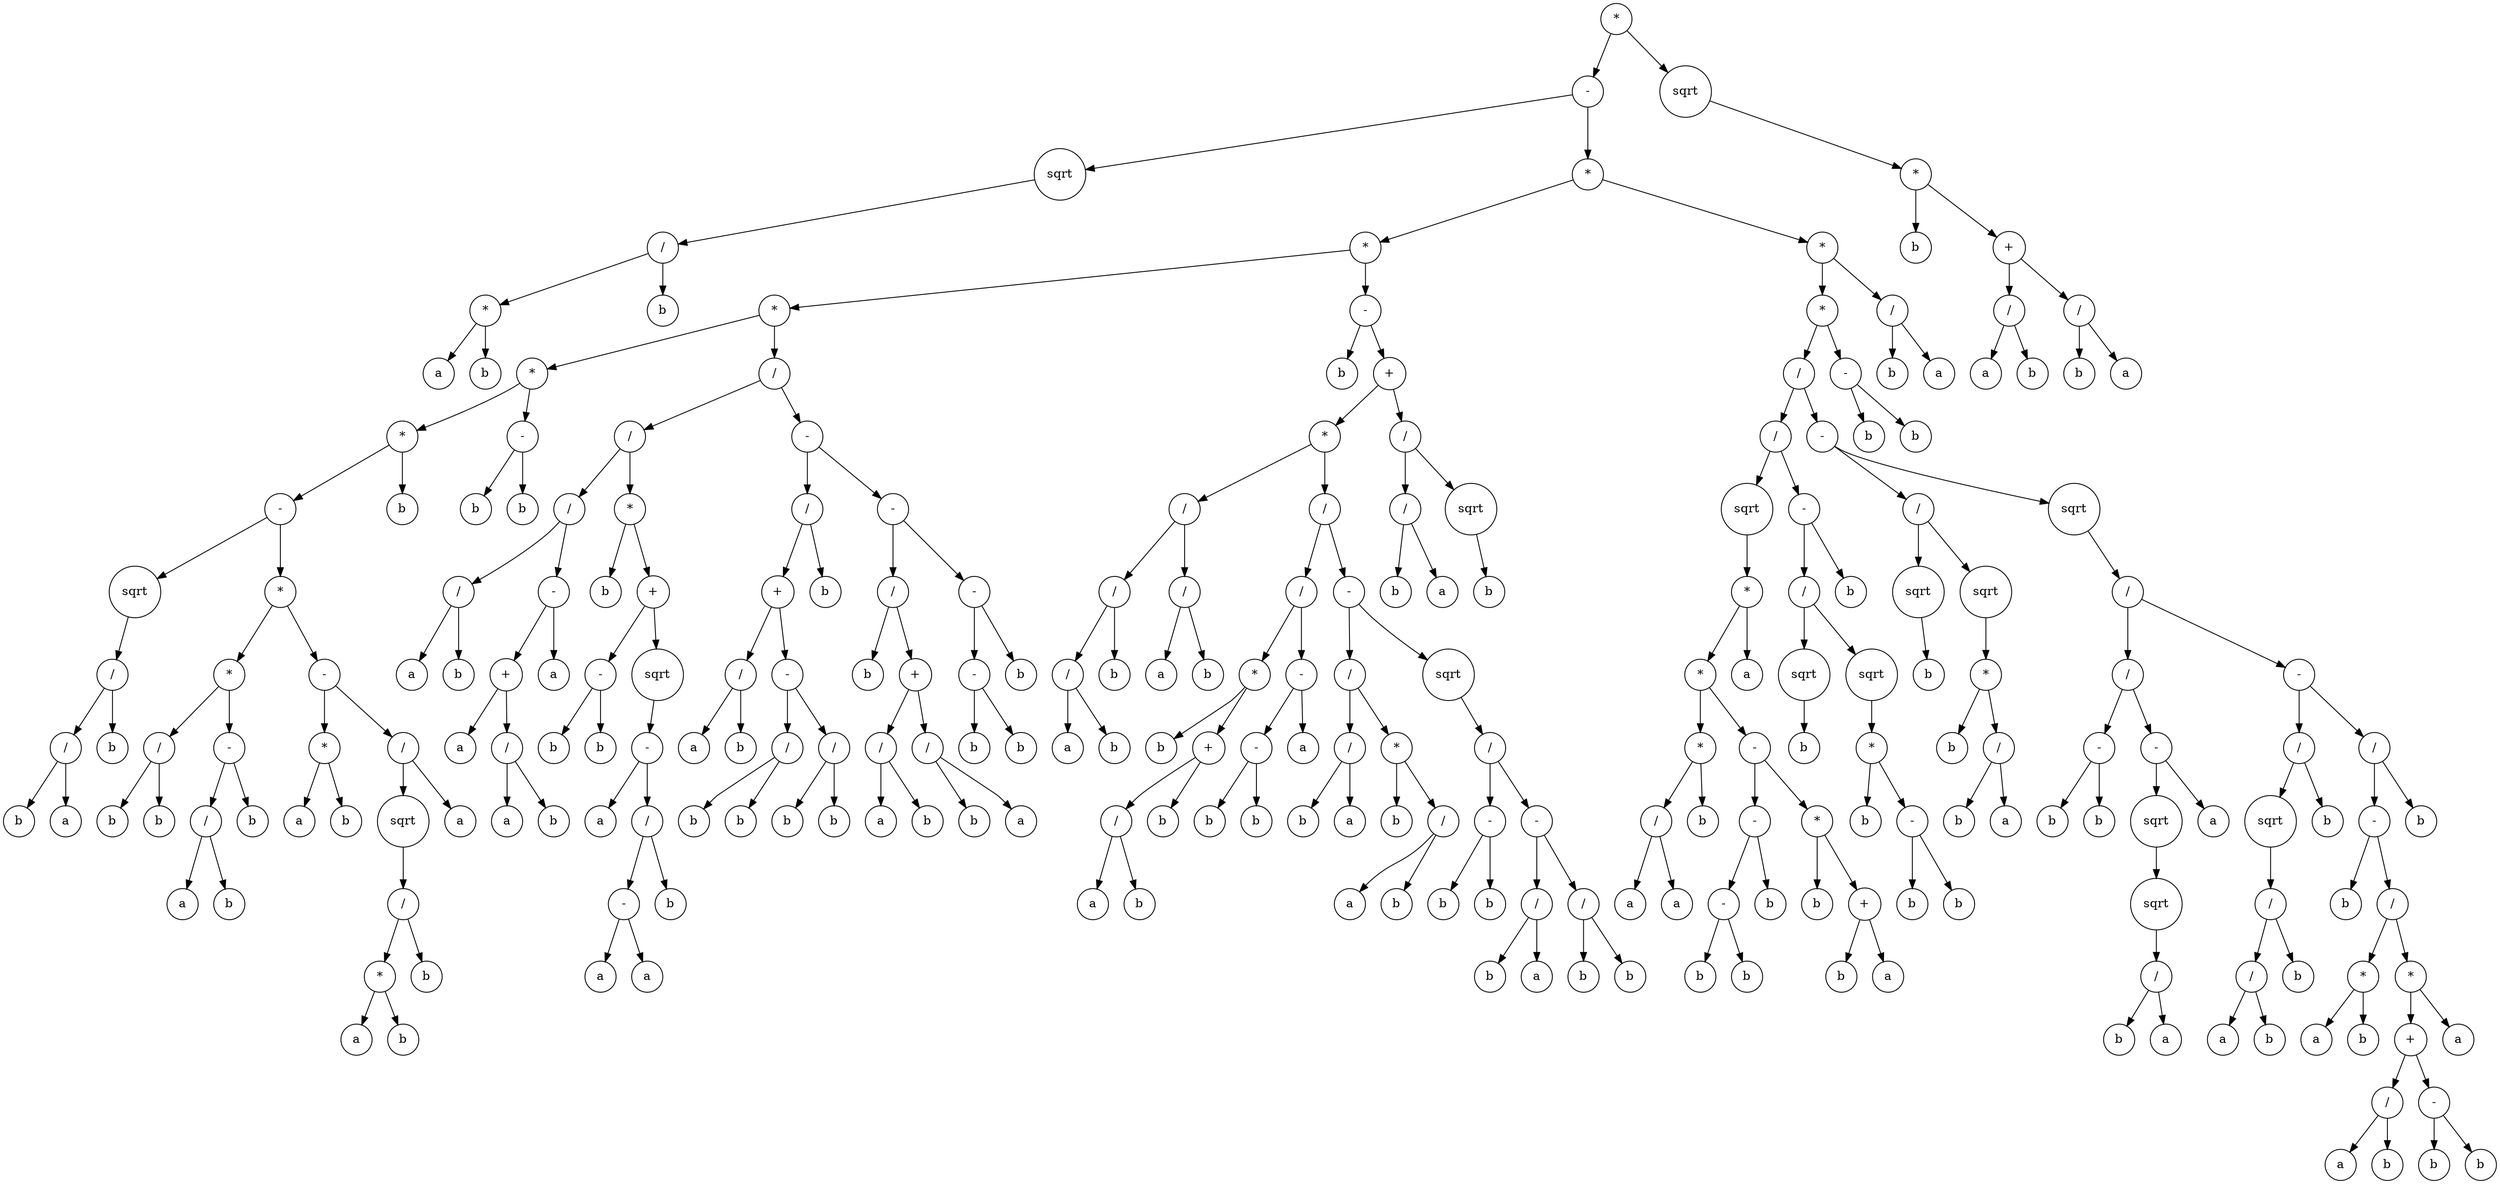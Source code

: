 digraph g {
graph [ordering=out];
node [shape=circle];
n[label = "*"];
n0[label = "-"];
n00[label = "sqrt"];
n000[label = "/"];
n0000[label = "*"];
n00000[label = "a"];
n0000 -> n00000;
n00001[label = "b"];
n0000 -> n00001;
n000 -> n0000;
n0001[label = "b"];
n000 -> n0001;
n00 -> n000;
n0 -> n00;
n01[label = "*"];
n010[label = "*"];
n0100[label = "*"];
n01000[label = "*"];
n010000[label = "*"];
n0100000[label = "-"];
n01000000[label = "sqrt"];
n010000000[label = "/"];
n0100000000[label = "/"];
n01000000000[label = "b"];
n0100000000 -> n01000000000;
n01000000001[label = "a"];
n0100000000 -> n01000000001;
n010000000 -> n0100000000;
n0100000001[label = "b"];
n010000000 -> n0100000001;
n01000000 -> n010000000;
n0100000 -> n01000000;
n01000001[label = "*"];
n010000010[label = "*"];
n0100000100[label = "/"];
n01000001000[label = "b"];
n0100000100 -> n01000001000;
n01000001001[label = "b"];
n0100000100 -> n01000001001;
n010000010 -> n0100000100;
n0100000101[label = "-"];
n01000001010[label = "/"];
n010000010100[label = "a"];
n01000001010 -> n010000010100;
n010000010101[label = "b"];
n01000001010 -> n010000010101;
n0100000101 -> n01000001010;
n01000001011[label = "b"];
n0100000101 -> n01000001011;
n010000010 -> n0100000101;
n01000001 -> n010000010;
n010000011[label = "-"];
n0100000110[label = "*"];
n01000001100[label = "a"];
n0100000110 -> n01000001100;
n01000001101[label = "b"];
n0100000110 -> n01000001101;
n010000011 -> n0100000110;
n0100000111[label = "/"];
n01000001110[label = "sqrt"];
n010000011100[label = "/"];
n0100000111000[label = "*"];
n01000001110000[label = "a"];
n0100000111000 -> n01000001110000;
n01000001110001[label = "b"];
n0100000111000 -> n01000001110001;
n010000011100 -> n0100000111000;
n0100000111001[label = "b"];
n010000011100 -> n0100000111001;
n01000001110 -> n010000011100;
n0100000111 -> n01000001110;
n01000001111[label = "a"];
n0100000111 -> n01000001111;
n010000011 -> n0100000111;
n01000001 -> n010000011;
n0100000 -> n01000001;
n010000 -> n0100000;
n0100001[label = "b"];
n010000 -> n0100001;
n01000 -> n010000;
n010001[label = "-"];
n0100010[label = "b"];
n010001 -> n0100010;
n0100011[label = "b"];
n010001 -> n0100011;
n01000 -> n010001;
n0100 -> n01000;
n01001[label = "/"];
n010010[label = "/"];
n0100100[label = "/"];
n01001000[label = "/"];
n010010000[label = "a"];
n01001000 -> n010010000;
n010010001[label = "b"];
n01001000 -> n010010001;
n0100100 -> n01001000;
n01001001[label = "-"];
n010010010[label = "+"];
n0100100100[label = "a"];
n010010010 -> n0100100100;
n0100100101[label = "/"];
n01001001010[label = "a"];
n0100100101 -> n01001001010;
n01001001011[label = "b"];
n0100100101 -> n01001001011;
n010010010 -> n0100100101;
n01001001 -> n010010010;
n010010011[label = "a"];
n01001001 -> n010010011;
n0100100 -> n01001001;
n010010 -> n0100100;
n0100101[label = "*"];
n01001010[label = "b"];
n0100101 -> n01001010;
n01001011[label = "+"];
n010010110[label = "-"];
n0100101100[label = "b"];
n010010110 -> n0100101100;
n0100101101[label = "b"];
n010010110 -> n0100101101;
n01001011 -> n010010110;
n010010111[label = "sqrt"];
n0100101110[label = "-"];
n01001011100[label = "a"];
n0100101110 -> n01001011100;
n01001011101[label = "/"];
n010010111010[label = "-"];
n0100101110100[label = "a"];
n010010111010 -> n0100101110100;
n0100101110101[label = "a"];
n010010111010 -> n0100101110101;
n01001011101 -> n010010111010;
n010010111011[label = "b"];
n01001011101 -> n010010111011;
n0100101110 -> n01001011101;
n010010111 -> n0100101110;
n01001011 -> n010010111;
n0100101 -> n01001011;
n010010 -> n0100101;
n01001 -> n010010;
n010011[label = "-"];
n0100110[label = "/"];
n01001100[label = "+"];
n010011000[label = "/"];
n0100110000[label = "a"];
n010011000 -> n0100110000;
n0100110001[label = "b"];
n010011000 -> n0100110001;
n01001100 -> n010011000;
n010011001[label = "-"];
n0100110010[label = "/"];
n01001100100[label = "b"];
n0100110010 -> n01001100100;
n01001100101[label = "b"];
n0100110010 -> n01001100101;
n010011001 -> n0100110010;
n0100110011[label = "/"];
n01001100110[label = "b"];
n0100110011 -> n01001100110;
n01001100111[label = "b"];
n0100110011 -> n01001100111;
n010011001 -> n0100110011;
n01001100 -> n010011001;
n0100110 -> n01001100;
n01001101[label = "b"];
n0100110 -> n01001101;
n010011 -> n0100110;
n0100111[label = "-"];
n01001110[label = "/"];
n010011100[label = "b"];
n01001110 -> n010011100;
n010011101[label = "+"];
n0100111010[label = "/"];
n01001110100[label = "a"];
n0100111010 -> n01001110100;
n01001110101[label = "b"];
n0100111010 -> n01001110101;
n010011101 -> n0100111010;
n0100111011[label = "/"];
n01001110110[label = "b"];
n0100111011 -> n01001110110;
n01001110111[label = "a"];
n0100111011 -> n01001110111;
n010011101 -> n0100111011;
n01001110 -> n010011101;
n0100111 -> n01001110;
n01001111[label = "-"];
n010011110[label = "-"];
n0100111100[label = "b"];
n010011110 -> n0100111100;
n0100111101[label = "b"];
n010011110 -> n0100111101;
n01001111 -> n010011110;
n010011111[label = "b"];
n01001111 -> n010011111;
n0100111 -> n01001111;
n010011 -> n0100111;
n01001 -> n010011;
n0100 -> n01001;
n010 -> n0100;
n0101[label = "-"];
n01010[label = "b"];
n0101 -> n01010;
n01011[label = "+"];
n010110[label = "*"];
n0101100[label = "/"];
n01011000[label = "/"];
n010110000[label = "/"];
n0101100000[label = "a"];
n010110000 -> n0101100000;
n0101100001[label = "b"];
n010110000 -> n0101100001;
n01011000 -> n010110000;
n010110001[label = "b"];
n01011000 -> n010110001;
n0101100 -> n01011000;
n01011001[label = "/"];
n010110010[label = "a"];
n01011001 -> n010110010;
n010110011[label = "b"];
n01011001 -> n010110011;
n0101100 -> n01011001;
n010110 -> n0101100;
n0101101[label = "/"];
n01011010[label = "/"];
n010110100[label = "*"];
n0101101000[label = "b"];
n010110100 -> n0101101000;
n0101101001[label = "+"];
n01011010010[label = "/"];
n010110100100[label = "a"];
n01011010010 -> n010110100100;
n010110100101[label = "b"];
n01011010010 -> n010110100101;
n0101101001 -> n01011010010;
n01011010011[label = "b"];
n0101101001 -> n01011010011;
n010110100 -> n0101101001;
n01011010 -> n010110100;
n010110101[label = "-"];
n0101101010[label = "-"];
n01011010100[label = "b"];
n0101101010 -> n01011010100;
n01011010101[label = "b"];
n0101101010 -> n01011010101;
n010110101 -> n0101101010;
n0101101011[label = "a"];
n010110101 -> n0101101011;
n01011010 -> n010110101;
n0101101 -> n01011010;
n01011011[label = "-"];
n010110110[label = "/"];
n0101101100[label = "/"];
n01011011000[label = "b"];
n0101101100 -> n01011011000;
n01011011001[label = "a"];
n0101101100 -> n01011011001;
n010110110 -> n0101101100;
n0101101101[label = "*"];
n01011011010[label = "b"];
n0101101101 -> n01011011010;
n01011011011[label = "/"];
n010110110110[label = "a"];
n01011011011 -> n010110110110;
n010110110111[label = "b"];
n01011011011 -> n010110110111;
n0101101101 -> n01011011011;
n010110110 -> n0101101101;
n01011011 -> n010110110;
n010110111[label = "sqrt"];
n0101101110[label = "/"];
n01011011100[label = "-"];
n010110111000[label = "b"];
n01011011100 -> n010110111000;
n010110111001[label = "b"];
n01011011100 -> n010110111001;
n0101101110 -> n01011011100;
n01011011101[label = "-"];
n010110111010[label = "/"];
n0101101110100[label = "b"];
n010110111010 -> n0101101110100;
n0101101110101[label = "a"];
n010110111010 -> n0101101110101;
n01011011101 -> n010110111010;
n010110111011[label = "/"];
n0101101110110[label = "b"];
n010110111011 -> n0101101110110;
n0101101110111[label = "b"];
n010110111011 -> n0101101110111;
n01011011101 -> n010110111011;
n0101101110 -> n01011011101;
n010110111 -> n0101101110;
n01011011 -> n010110111;
n0101101 -> n01011011;
n010110 -> n0101101;
n01011 -> n010110;
n010111[label = "/"];
n0101110[label = "/"];
n01011100[label = "b"];
n0101110 -> n01011100;
n01011101[label = "a"];
n0101110 -> n01011101;
n010111 -> n0101110;
n0101111[label = "sqrt"];
n01011110[label = "b"];
n0101111 -> n01011110;
n010111 -> n0101111;
n01011 -> n010111;
n0101 -> n01011;
n010 -> n0101;
n01 -> n010;
n011[label = "*"];
n0110[label = "*"];
n01100[label = "/"];
n011000[label = "/"];
n0110000[label = "sqrt"];
n01100000[label = "*"];
n011000000[label = "*"];
n0110000000[label = "*"];
n01100000000[label = "/"];
n011000000000[label = "a"];
n01100000000 -> n011000000000;
n011000000001[label = "a"];
n01100000000 -> n011000000001;
n0110000000 -> n01100000000;
n01100000001[label = "b"];
n0110000000 -> n01100000001;
n011000000 -> n0110000000;
n0110000001[label = "-"];
n01100000010[label = "-"];
n011000000100[label = "-"];
n0110000001000[label = "b"];
n011000000100 -> n0110000001000;
n0110000001001[label = "b"];
n011000000100 -> n0110000001001;
n01100000010 -> n011000000100;
n011000000101[label = "b"];
n01100000010 -> n011000000101;
n0110000001 -> n01100000010;
n01100000011[label = "*"];
n011000000110[label = "b"];
n01100000011 -> n011000000110;
n011000000111[label = "+"];
n0110000001110[label = "b"];
n011000000111 -> n0110000001110;
n0110000001111[label = "a"];
n011000000111 -> n0110000001111;
n01100000011 -> n011000000111;
n0110000001 -> n01100000011;
n011000000 -> n0110000001;
n01100000 -> n011000000;
n011000001[label = "a"];
n01100000 -> n011000001;
n0110000 -> n01100000;
n011000 -> n0110000;
n0110001[label = "-"];
n01100010[label = "/"];
n011000100[label = "sqrt"];
n0110001000[label = "b"];
n011000100 -> n0110001000;
n01100010 -> n011000100;
n011000101[label = "sqrt"];
n0110001010[label = "*"];
n01100010100[label = "b"];
n0110001010 -> n01100010100;
n01100010101[label = "-"];
n011000101010[label = "b"];
n01100010101 -> n011000101010;
n011000101011[label = "b"];
n01100010101 -> n011000101011;
n0110001010 -> n01100010101;
n011000101 -> n0110001010;
n01100010 -> n011000101;
n0110001 -> n01100010;
n01100011[label = "b"];
n0110001 -> n01100011;
n011000 -> n0110001;
n01100 -> n011000;
n011001[label = "-"];
n0110010[label = "/"];
n01100100[label = "sqrt"];
n011001000[label = "b"];
n01100100 -> n011001000;
n0110010 -> n01100100;
n01100101[label = "sqrt"];
n011001010[label = "*"];
n0110010100[label = "b"];
n011001010 -> n0110010100;
n0110010101[label = "/"];
n01100101010[label = "b"];
n0110010101 -> n01100101010;
n01100101011[label = "a"];
n0110010101 -> n01100101011;
n011001010 -> n0110010101;
n01100101 -> n011001010;
n0110010 -> n01100101;
n011001 -> n0110010;
n0110011[label = "sqrt"];
n01100110[label = "/"];
n011001100[label = "/"];
n0110011000[label = "-"];
n01100110000[label = "b"];
n0110011000 -> n01100110000;
n01100110001[label = "b"];
n0110011000 -> n01100110001;
n011001100 -> n0110011000;
n0110011001[label = "-"];
n01100110010[label = "sqrt"];
n011001100100[label = "sqrt"];
n0110011001000[label = "/"];
n01100110010000[label = "b"];
n0110011001000 -> n01100110010000;
n01100110010001[label = "a"];
n0110011001000 -> n01100110010001;
n011001100100 -> n0110011001000;
n01100110010 -> n011001100100;
n0110011001 -> n01100110010;
n01100110011[label = "a"];
n0110011001 -> n01100110011;
n011001100 -> n0110011001;
n01100110 -> n011001100;
n011001101[label = "-"];
n0110011010[label = "/"];
n01100110100[label = "sqrt"];
n011001101000[label = "/"];
n0110011010000[label = "/"];
n01100110100000[label = "a"];
n0110011010000 -> n01100110100000;
n01100110100001[label = "b"];
n0110011010000 -> n01100110100001;
n011001101000 -> n0110011010000;
n0110011010001[label = "b"];
n011001101000 -> n0110011010001;
n01100110100 -> n011001101000;
n0110011010 -> n01100110100;
n01100110101[label = "b"];
n0110011010 -> n01100110101;
n011001101 -> n0110011010;
n0110011011[label = "/"];
n01100110110[label = "-"];
n011001101100[label = "b"];
n01100110110 -> n011001101100;
n011001101101[label = "/"];
n0110011011010[label = "*"];
n01100110110100[label = "a"];
n0110011011010 -> n01100110110100;
n01100110110101[label = "b"];
n0110011011010 -> n01100110110101;
n011001101101 -> n0110011011010;
n0110011011011[label = "*"];
n01100110110110[label = "+"];
n011001101101100[label = "/"];
n0110011011011000[label = "a"];
n011001101101100 -> n0110011011011000;
n0110011011011001[label = "b"];
n011001101101100 -> n0110011011011001;
n01100110110110 -> n011001101101100;
n011001101101101[label = "-"];
n0110011011011010[label = "b"];
n011001101101101 -> n0110011011011010;
n0110011011011011[label = "b"];
n011001101101101 -> n0110011011011011;
n01100110110110 -> n011001101101101;
n0110011011011 -> n01100110110110;
n01100110110111[label = "a"];
n0110011011011 -> n01100110110111;
n011001101101 -> n0110011011011;
n01100110110 -> n011001101101;
n0110011011 -> n01100110110;
n01100110111[label = "b"];
n0110011011 -> n01100110111;
n011001101 -> n0110011011;
n01100110 -> n011001101;
n0110011 -> n01100110;
n011001 -> n0110011;
n01100 -> n011001;
n0110 -> n01100;
n01101[label = "-"];
n011010[label = "b"];
n01101 -> n011010;
n011011[label = "b"];
n01101 -> n011011;
n0110 -> n01101;
n011 -> n0110;
n0111[label = "/"];
n01110[label = "b"];
n0111 -> n01110;
n01111[label = "a"];
n0111 -> n01111;
n011 -> n0111;
n01 -> n011;
n0 -> n01;
n -> n0;
n1[label = "sqrt"];
n10[label = "*"];
n100[label = "b"];
n10 -> n100;
n101[label = "+"];
n1010[label = "/"];
n10100[label = "a"];
n1010 -> n10100;
n10101[label = "b"];
n1010 -> n10101;
n101 -> n1010;
n1011[label = "/"];
n10110[label = "b"];
n1011 -> n10110;
n10111[label = "a"];
n1011 -> n10111;
n101 -> n1011;
n10 -> n101;
n1 -> n10;
n -> n1;
}
